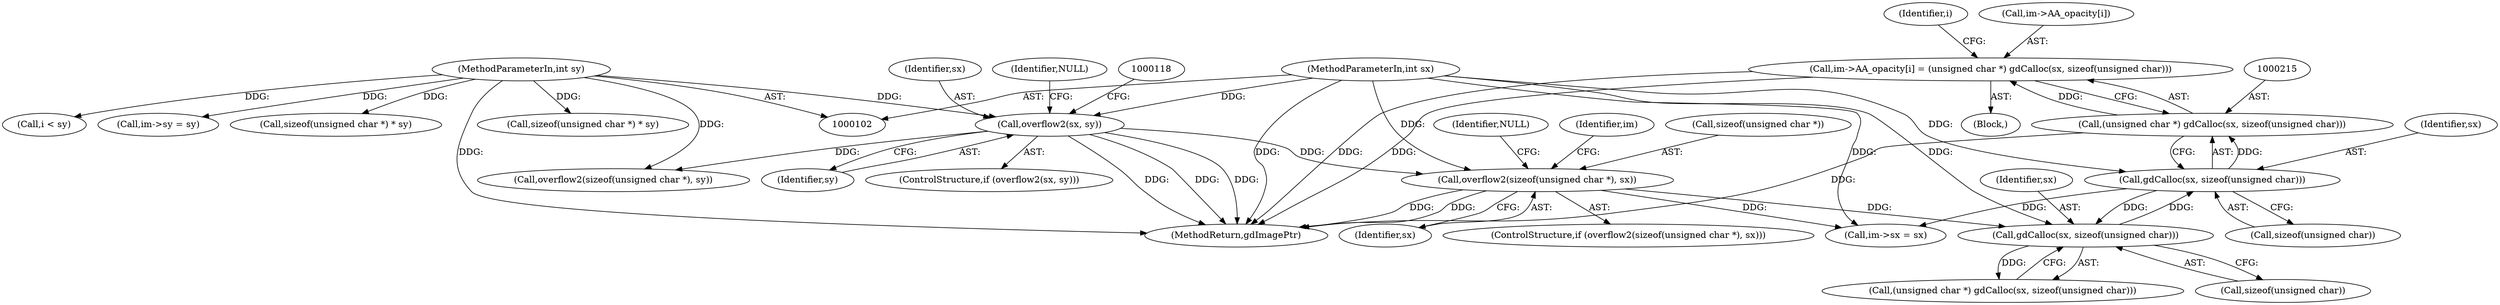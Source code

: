 digraph "0_php-src_c395c6e5d7e8df37a21265ff76e48fe75ceb5ae6?w=1_2@array" {
"1000208" [label="(Call,im->AA_opacity[i] = (unsigned char *) gdCalloc(sx, sizeof(unsigned char)))"];
"1000214" [label="(Call,(unsigned char *) gdCalloc(sx, sizeof(unsigned char)))"];
"1000216" [label="(Call,gdCalloc(sx, sizeof(unsigned char)))"];
"1000204" [label="(Call,gdCalloc(sx, sizeof(unsigned char)))"];
"1000124" [label="(Call,overflow2(sizeof(unsigned char *), sx))"];
"1000109" [label="(Call,overflow2(sx, sy))"];
"1000103" [label="(MethodParameterIn,int sx)"];
"1000104" [label="(MethodParameterIn,int sy)"];
"1000104" [label="(MethodParameterIn,int sy)"];
"1000205" [label="(Identifier,sx)"];
"1000194" [label="(Identifier,i)"];
"1000116" [label="(Call,overflow2(sizeof(unsigned char *), sy))"];
"1000124" [label="(Call,overflow2(sizeof(unsigned char *), sx))"];
"1000214" [label="(Call,(unsigned char *) gdCalloc(sx, sizeof(unsigned char)))"];
"1000103" [label="(MethodParameterIn,int sx)"];
"1000123" [label="(ControlStructure,if (overflow2(sizeof(unsigned char *), sx)))"];
"1000127" [label="(Identifier,sx)"];
"1000110" [label="(Identifier,sx)"];
"1000111" [label="(Identifier,sy)"];
"1000108" [label="(ControlStructure,if (overflow2(sx, sy)))"];
"1000146" [label="(Call,sizeof(unsigned char *) * sy)"];
"1000217" [label="(Identifier,sx)"];
"1000157" [label="(Call,sizeof(unsigned char *) * sy)"];
"1000190" [label="(Call,i < sy)"];
"1000220" [label="(Call,im->sx = sx)"];
"1000202" [label="(Call,(unsigned char *) gdCalloc(sx, sizeof(unsigned char)))"];
"1000209" [label="(Call,im->AA_opacity[i])"];
"1000349" [label="(MethodReturn,gdImagePtr)"];
"1000218" [label="(Call,sizeof(unsigned char))"];
"1000125" [label="(Call,sizeof(unsigned char *))"];
"1000114" [label="(Identifier,NULL)"];
"1000208" [label="(Call,im->AA_opacity[i] = (unsigned char *) gdCalloc(sx, sizeof(unsigned char)))"];
"1000195" [label="(Block,)"];
"1000216" [label="(Call,gdCalloc(sx, sizeof(unsigned char)))"];
"1000225" [label="(Call,im->sy = sy)"];
"1000130" [label="(Identifier,NULL)"];
"1000206" [label="(Call,sizeof(unsigned char))"];
"1000204" [label="(Call,gdCalloc(sx, sizeof(unsigned char)))"];
"1000109" [label="(Call,overflow2(sx, sy))"];
"1000132" [label="(Identifier,im)"];
"1000208" -> "1000195"  [label="AST: "];
"1000208" -> "1000214"  [label="CFG: "];
"1000209" -> "1000208"  [label="AST: "];
"1000214" -> "1000208"  [label="AST: "];
"1000194" -> "1000208"  [label="CFG: "];
"1000208" -> "1000349"  [label="DDG: "];
"1000208" -> "1000349"  [label="DDG: "];
"1000214" -> "1000208"  [label="DDG: "];
"1000214" -> "1000216"  [label="CFG: "];
"1000215" -> "1000214"  [label="AST: "];
"1000216" -> "1000214"  [label="AST: "];
"1000214" -> "1000349"  [label="DDG: "];
"1000216" -> "1000214"  [label="DDG: "];
"1000216" -> "1000218"  [label="CFG: "];
"1000217" -> "1000216"  [label="AST: "];
"1000218" -> "1000216"  [label="AST: "];
"1000216" -> "1000204"  [label="DDG: "];
"1000204" -> "1000216"  [label="DDG: "];
"1000103" -> "1000216"  [label="DDG: "];
"1000216" -> "1000220"  [label="DDG: "];
"1000204" -> "1000202"  [label="AST: "];
"1000204" -> "1000206"  [label="CFG: "];
"1000205" -> "1000204"  [label="AST: "];
"1000206" -> "1000204"  [label="AST: "];
"1000202" -> "1000204"  [label="CFG: "];
"1000204" -> "1000202"  [label="DDG: "];
"1000124" -> "1000204"  [label="DDG: "];
"1000103" -> "1000204"  [label="DDG: "];
"1000124" -> "1000123"  [label="AST: "];
"1000124" -> "1000127"  [label="CFG: "];
"1000125" -> "1000124"  [label="AST: "];
"1000127" -> "1000124"  [label="AST: "];
"1000130" -> "1000124"  [label="CFG: "];
"1000132" -> "1000124"  [label="CFG: "];
"1000124" -> "1000349"  [label="DDG: "];
"1000124" -> "1000349"  [label="DDG: "];
"1000109" -> "1000124"  [label="DDG: "];
"1000103" -> "1000124"  [label="DDG: "];
"1000124" -> "1000220"  [label="DDG: "];
"1000109" -> "1000108"  [label="AST: "];
"1000109" -> "1000111"  [label="CFG: "];
"1000110" -> "1000109"  [label="AST: "];
"1000111" -> "1000109"  [label="AST: "];
"1000114" -> "1000109"  [label="CFG: "];
"1000118" -> "1000109"  [label="CFG: "];
"1000109" -> "1000349"  [label="DDG: "];
"1000109" -> "1000349"  [label="DDG: "];
"1000109" -> "1000349"  [label="DDG: "];
"1000103" -> "1000109"  [label="DDG: "];
"1000104" -> "1000109"  [label="DDG: "];
"1000109" -> "1000116"  [label="DDG: "];
"1000103" -> "1000102"  [label="AST: "];
"1000103" -> "1000349"  [label="DDG: "];
"1000103" -> "1000220"  [label="DDG: "];
"1000104" -> "1000102"  [label="AST: "];
"1000104" -> "1000349"  [label="DDG: "];
"1000104" -> "1000116"  [label="DDG: "];
"1000104" -> "1000146"  [label="DDG: "];
"1000104" -> "1000157"  [label="DDG: "];
"1000104" -> "1000190"  [label="DDG: "];
"1000104" -> "1000225"  [label="DDG: "];
}
